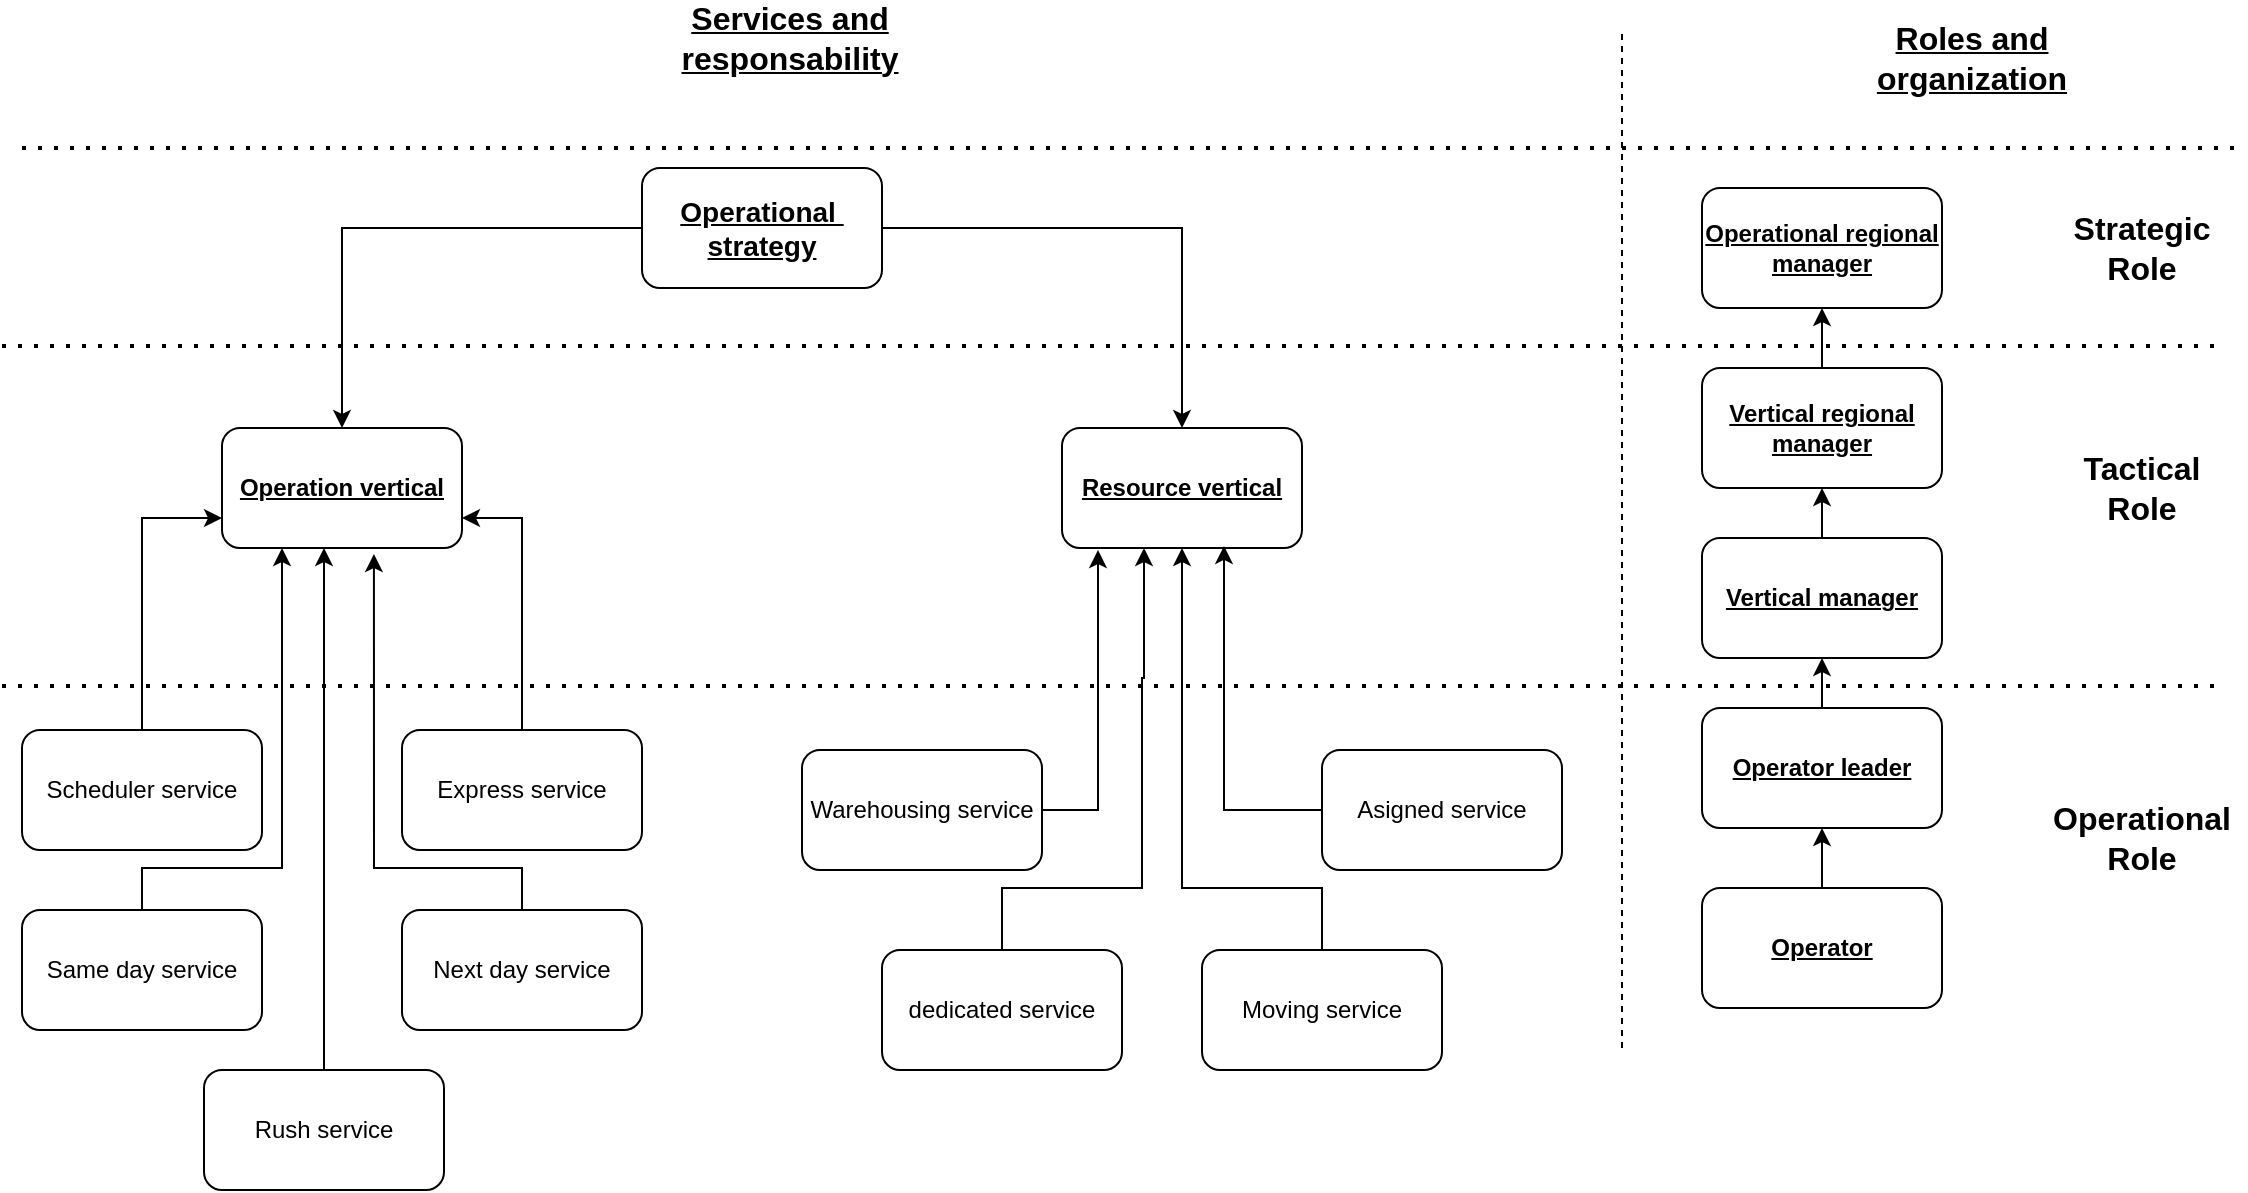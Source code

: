 <mxfile version="20.5.3" type="device"><diagram id="CY0_mSU2VEJGgqn-Vgat" name="Página-1"><mxGraphModel dx="1335" dy="1861" grid="1" gridSize="10" guides="1" tooltips="1" connect="1" arrows="1" fold="1" page="1" pageScale="1" pageWidth="827" pageHeight="1169" math="0" shadow="0"><root><mxCell id="0"/><mxCell id="1" parent="0"/><mxCell id="S6gfVbwWX79L1IQnnWsJ-1" value="Operation vertical" style="rounded=1;whiteSpace=wrap;html=1;fontStyle=5" vertex="1" parent="1"><mxGeometry x="130" y="90" width="120" height="60" as="geometry"/></mxCell><mxCell id="S6gfVbwWX79L1IQnnWsJ-2" value="Resource vertical" style="rounded=1;whiteSpace=wrap;html=1;fontStyle=5" vertex="1" parent="1"><mxGeometry x="550" y="90" width="120" height="60" as="geometry"/></mxCell><mxCell id="S6gfVbwWX79L1IQnnWsJ-12" style="edgeStyle=orthogonalEdgeStyle;rounded=0;orthogonalLoop=1;jettySize=auto;html=1;entryX=0.15;entryY=1.017;entryDx=0;entryDy=0;entryPerimeter=0;" edge="1" parent="1" source="S6gfVbwWX79L1IQnnWsJ-3" target="S6gfVbwWX79L1IQnnWsJ-2"><mxGeometry relative="1" as="geometry"/></mxCell><mxCell id="S6gfVbwWX79L1IQnnWsJ-3" value="Warehousing service" style="rounded=1;whiteSpace=wrap;html=1;" vertex="1" parent="1"><mxGeometry x="420" y="251" width="120" height="60" as="geometry"/></mxCell><mxCell id="S6gfVbwWX79L1IQnnWsJ-14" style="edgeStyle=orthogonalEdgeStyle;rounded=0;orthogonalLoop=1;jettySize=auto;html=1;entryX=0.5;entryY=1;entryDx=0;entryDy=0;" edge="1" parent="1" source="S6gfVbwWX79L1IQnnWsJ-4" target="S6gfVbwWX79L1IQnnWsJ-2"><mxGeometry relative="1" as="geometry"><Array as="points"><mxPoint x="680" y="320"/><mxPoint x="610" y="320"/></Array></mxGeometry></mxCell><mxCell id="S6gfVbwWX79L1IQnnWsJ-4" value="Moving service" style="rounded=1;whiteSpace=wrap;html=1;" vertex="1" parent="1"><mxGeometry x="620" y="351" width="120" height="60" as="geometry"/></mxCell><mxCell id="S6gfVbwWX79L1IQnnWsJ-13" style="edgeStyle=orthogonalEdgeStyle;rounded=0;orthogonalLoop=1;jettySize=auto;html=1;entryX=0.675;entryY=0.983;entryDx=0;entryDy=0;entryPerimeter=0;" edge="1" parent="1" source="S6gfVbwWX79L1IQnnWsJ-5" target="S6gfVbwWX79L1IQnnWsJ-2"><mxGeometry relative="1" as="geometry"/></mxCell><mxCell id="S6gfVbwWX79L1IQnnWsJ-5" value="Asigned service" style="rounded=1;whiteSpace=wrap;html=1;" vertex="1" parent="1"><mxGeometry x="680" y="251" width="120" height="60" as="geometry"/></mxCell><mxCell id="S6gfVbwWX79L1IQnnWsJ-16" style="edgeStyle=orthogonalEdgeStyle;rounded=0;orthogonalLoop=1;jettySize=auto;html=1;entryX=1;entryY=0.75;entryDx=0;entryDy=0;" edge="1" parent="1" source="S6gfVbwWX79L1IQnnWsJ-7" target="S6gfVbwWX79L1IQnnWsJ-1"><mxGeometry relative="1" as="geometry"/></mxCell><mxCell id="S6gfVbwWX79L1IQnnWsJ-7" value="Express service" style="rounded=1;whiteSpace=wrap;html=1;" vertex="1" parent="1"><mxGeometry x="220" y="241" width="120" height="60" as="geometry"/></mxCell><mxCell id="S6gfVbwWX79L1IQnnWsJ-18" style="edgeStyle=orthogonalEdgeStyle;rounded=0;orthogonalLoop=1;jettySize=auto;html=1;entryX=0.633;entryY=1.05;entryDx=0;entryDy=0;entryPerimeter=0;" edge="1" parent="1" source="S6gfVbwWX79L1IQnnWsJ-8" target="S6gfVbwWX79L1IQnnWsJ-1"><mxGeometry relative="1" as="geometry"><Array as="points"><mxPoint x="206" y="310"/></Array></mxGeometry></mxCell><mxCell id="S6gfVbwWX79L1IQnnWsJ-8" value="Next day service" style="rounded=1;whiteSpace=wrap;html=1;" vertex="1" parent="1"><mxGeometry x="220" y="331" width="120" height="60" as="geometry"/></mxCell><mxCell id="S6gfVbwWX79L1IQnnWsJ-17" style="edgeStyle=orthogonalEdgeStyle;rounded=0;orthogonalLoop=1;jettySize=auto;html=1;entryX=0.25;entryY=1;entryDx=0;entryDy=0;" edge="1" parent="1" source="S6gfVbwWX79L1IQnnWsJ-9" target="S6gfVbwWX79L1IQnnWsJ-1"><mxGeometry relative="1" as="geometry"><Array as="points"><mxPoint x="160" y="310"/></Array></mxGeometry></mxCell><mxCell id="S6gfVbwWX79L1IQnnWsJ-9" value="Same day service" style="rounded=1;whiteSpace=wrap;html=1;" vertex="1" parent="1"><mxGeometry x="30" y="331" width="120" height="60" as="geometry"/></mxCell><mxCell id="S6gfVbwWX79L1IQnnWsJ-15" style="edgeStyle=orthogonalEdgeStyle;rounded=0;orthogonalLoop=1;jettySize=auto;html=1;entryX=0;entryY=0.75;entryDx=0;entryDy=0;" edge="1" parent="1" source="S6gfVbwWX79L1IQnnWsJ-10" target="S6gfVbwWX79L1IQnnWsJ-1"><mxGeometry relative="1" as="geometry"/></mxCell><mxCell id="S6gfVbwWX79L1IQnnWsJ-10" value="Scheduler service" style="rounded=1;whiteSpace=wrap;html=1;" vertex="1" parent="1"><mxGeometry x="30" y="241" width="120" height="60" as="geometry"/></mxCell><mxCell id="S6gfVbwWX79L1IQnnWsJ-19" style="edgeStyle=orthogonalEdgeStyle;rounded=0;orthogonalLoop=1;jettySize=auto;html=1;" edge="1" parent="1" source="S6gfVbwWX79L1IQnnWsJ-11"><mxGeometry relative="1" as="geometry"><mxPoint x="181" y="150" as="targetPoint"/></mxGeometry></mxCell><mxCell id="S6gfVbwWX79L1IQnnWsJ-11" value="Rush service" style="rounded=1;whiteSpace=wrap;html=1;" vertex="1" parent="1"><mxGeometry x="121" y="411" width="120" height="60" as="geometry"/></mxCell><mxCell id="S6gfVbwWX79L1IQnnWsJ-23" style="edgeStyle=orthogonalEdgeStyle;rounded=0;orthogonalLoop=1;jettySize=auto;html=1;entryX=0.5;entryY=0;entryDx=0;entryDy=0;fontSize=14;" edge="1" parent="1" source="S6gfVbwWX79L1IQnnWsJ-20" target="S6gfVbwWX79L1IQnnWsJ-2"><mxGeometry relative="1" as="geometry"/></mxCell><mxCell id="S6gfVbwWX79L1IQnnWsJ-24" style="edgeStyle=orthogonalEdgeStyle;rounded=0;orthogonalLoop=1;jettySize=auto;html=1;entryX=0.5;entryY=0;entryDx=0;entryDy=0;fontSize=14;" edge="1" parent="1" source="S6gfVbwWX79L1IQnnWsJ-20" target="S6gfVbwWX79L1IQnnWsJ-1"><mxGeometry relative="1" as="geometry"/></mxCell><mxCell id="S6gfVbwWX79L1IQnnWsJ-20" value="Operational&amp;nbsp; strategy" style="rounded=1;whiteSpace=wrap;html=1;fontStyle=5;fontSize=14;" vertex="1" parent="1"><mxGeometry x="340" y="-40" width="120" height="60" as="geometry"/></mxCell><mxCell id="S6gfVbwWX79L1IQnnWsJ-22" style="edgeStyle=orthogonalEdgeStyle;rounded=0;orthogonalLoop=1;jettySize=auto;html=1;" edge="1" parent="1" source="S6gfVbwWX79L1IQnnWsJ-21"><mxGeometry relative="1" as="geometry"><mxPoint x="591" y="150" as="targetPoint"/><Array as="points"><mxPoint x="520" y="320"/><mxPoint x="590" y="320"/><mxPoint x="590" y="215"/><mxPoint x="591" y="215"/></Array></mxGeometry></mxCell><mxCell id="S6gfVbwWX79L1IQnnWsJ-21" value="dedicated service" style="rounded=1;whiteSpace=wrap;html=1;" vertex="1" parent="1"><mxGeometry x="460" y="351" width="120" height="60" as="geometry"/></mxCell><mxCell id="S6gfVbwWX79L1IQnnWsJ-32" style="edgeStyle=orthogonalEdgeStyle;rounded=0;orthogonalLoop=1;jettySize=auto;html=1;entryX=0.5;entryY=1;entryDx=0;entryDy=0;fontSize=14;" edge="1" parent="1" source="S6gfVbwWX79L1IQnnWsJ-25" target="S6gfVbwWX79L1IQnnWsJ-26"><mxGeometry relative="1" as="geometry"/></mxCell><mxCell id="S6gfVbwWX79L1IQnnWsJ-25" value="Vertical manager" style="rounded=1;whiteSpace=wrap;html=1;fontStyle=5" vertex="1" parent="1"><mxGeometry x="870" y="145" width="120" height="60" as="geometry"/></mxCell><mxCell id="S6gfVbwWX79L1IQnnWsJ-33" style="edgeStyle=orthogonalEdgeStyle;rounded=0;orthogonalLoop=1;jettySize=auto;html=1;fontSize=14;" edge="1" parent="1" source="S6gfVbwWX79L1IQnnWsJ-26" target="S6gfVbwWX79L1IQnnWsJ-29"><mxGeometry relative="1" as="geometry"/></mxCell><mxCell id="S6gfVbwWX79L1IQnnWsJ-26" value="Vertical regional manager" style="rounded=1;whiteSpace=wrap;html=1;fontStyle=5" vertex="1" parent="1"><mxGeometry x="870" y="60" width="120" height="60" as="geometry"/></mxCell><mxCell id="S6gfVbwWX79L1IQnnWsJ-31" style="edgeStyle=orthogonalEdgeStyle;rounded=0;orthogonalLoop=1;jettySize=auto;html=1;fontSize=14;" edge="1" parent="1" source="S6gfVbwWX79L1IQnnWsJ-27" target="S6gfVbwWX79L1IQnnWsJ-25"><mxGeometry relative="1" as="geometry"/></mxCell><mxCell id="S6gfVbwWX79L1IQnnWsJ-27" value="Operator leader" style="rounded=1;whiteSpace=wrap;html=1;fontStyle=5" vertex="1" parent="1"><mxGeometry x="870" y="230" width="120" height="60" as="geometry"/></mxCell><mxCell id="S6gfVbwWX79L1IQnnWsJ-30" style="edgeStyle=orthogonalEdgeStyle;rounded=0;orthogonalLoop=1;jettySize=auto;html=1;entryX=0.5;entryY=1;entryDx=0;entryDy=0;fontSize=14;" edge="1" parent="1" source="S6gfVbwWX79L1IQnnWsJ-28" target="S6gfVbwWX79L1IQnnWsJ-27"><mxGeometry relative="1" as="geometry"/></mxCell><mxCell id="S6gfVbwWX79L1IQnnWsJ-28" value="Operator" style="rounded=1;whiteSpace=wrap;html=1;fontStyle=5" vertex="1" parent="1"><mxGeometry x="870" y="320" width="120" height="60" as="geometry"/></mxCell><mxCell id="S6gfVbwWX79L1IQnnWsJ-29" value="Operational regional manager" style="rounded=1;whiteSpace=wrap;html=1;fontStyle=5" vertex="1" parent="1"><mxGeometry x="870" y="-30" width="120" height="60" as="geometry"/></mxCell><mxCell id="S6gfVbwWX79L1IQnnWsJ-34" value="" style="endArrow=none;dashed=1;html=1;rounded=0;fontSize=14;" edge="1" parent="1"><mxGeometry width="50" height="50" relative="1" as="geometry"><mxPoint x="830" y="400" as="sourcePoint"/><mxPoint x="830" y="-110" as="targetPoint"/></mxGeometry></mxCell><mxCell id="S6gfVbwWX79L1IQnnWsJ-35" value="" style="endArrow=none;dashed=1;html=1;dashPattern=1 3;strokeWidth=2;rounded=0;fontSize=14;" edge="1" parent="1"><mxGeometry width="50" height="50" relative="1" as="geometry"><mxPoint x="20" y="219" as="sourcePoint"/><mxPoint x="1130" y="219" as="targetPoint"/></mxGeometry></mxCell><mxCell id="S6gfVbwWX79L1IQnnWsJ-36" value="" style="endArrow=none;dashed=1;html=1;dashPattern=1 3;strokeWidth=2;rounded=0;fontSize=14;" edge="1" parent="1"><mxGeometry width="50" height="50" relative="1" as="geometry"><mxPoint x="20" y="49" as="sourcePoint"/><mxPoint x="1130" y="49" as="targetPoint"/></mxGeometry></mxCell><mxCell id="S6gfVbwWX79L1IQnnWsJ-38" value="&lt;b&gt;&lt;font style=&quot;font-size: 16px;&quot;&gt;Tactical Role&lt;/font&gt;&lt;/b&gt;" style="text;html=1;strokeColor=none;fillColor=none;align=center;verticalAlign=middle;whiteSpace=wrap;rounded=0;fontSize=14;" vertex="1" parent="1"><mxGeometry x="1060" y="105" width="60" height="30" as="geometry"/></mxCell><mxCell id="S6gfVbwWX79L1IQnnWsJ-40" value="&lt;b&gt;&lt;font style=&quot;font-size: 16px;&quot;&gt;Strategic Role&lt;/font&gt;&lt;/b&gt;" style="text;html=1;strokeColor=none;fillColor=none;align=center;verticalAlign=middle;whiteSpace=wrap;rounded=0;fontSize=14;" vertex="1" parent="1"><mxGeometry x="1060" y="-15" width="60" height="30" as="geometry"/></mxCell><mxCell id="S6gfVbwWX79L1IQnnWsJ-41" value="&lt;b&gt;&lt;font style=&quot;font-size: 16px;&quot;&gt;Operational Role&lt;/font&gt;&lt;/b&gt;" style="text;html=1;strokeColor=none;fillColor=none;align=center;verticalAlign=middle;whiteSpace=wrap;rounded=0;fontSize=14;" vertex="1" parent="1"><mxGeometry x="1060" y="280" width="60" height="30" as="geometry"/></mxCell><mxCell id="S6gfVbwWX79L1IQnnWsJ-44" value="" style="endArrow=none;dashed=1;html=1;dashPattern=1 3;strokeWidth=2;rounded=0;fontSize=14;" edge="1" parent="1"><mxGeometry width="50" height="50" relative="1" as="geometry"><mxPoint x="30" y="-50" as="sourcePoint"/><mxPoint x="1140" y="-50" as="targetPoint"/></mxGeometry></mxCell><mxCell id="S6gfVbwWX79L1IQnnWsJ-45" value="&lt;span style=&quot;font-size: 16px;&quot;&gt;&lt;b&gt;&lt;u&gt;Roles and organization&lt;/u&gt;&lt;/b&gt;&lt;/span&gt;" style="text;html=1;strokeColor=none;fillColor=none;align=center;verticalAlign=middle;whiteSpace=wrap;rounded=0;fontSize=14;" vertex="1" parent="1"><mxGeometry x="950" y="-110" width="110" height="30" as="geometry"/></mxCell><mxCell id="S6gfVbwWX79L1IQnnWsJ-46" value="&lt;span style=&quot;font-size: 16px;&quot;&gt;&lt;b&gt;&lt;u&gt;Services and responsability&lt;/u&gt;&lt;/b&gt;&lt;/span&gt;" style="text;html=1;strokeColor=none;fillColor=none;align=center;verticalAlign=middle;whiteSpace=wrap;rounded=0;fontSize=14;" vertex="1" parent="1"><mxGeometry x="359" y="-120" width="110" height="30" as="geometry"/></mxCell></root></mxGraphModel></diagram></mxfile>